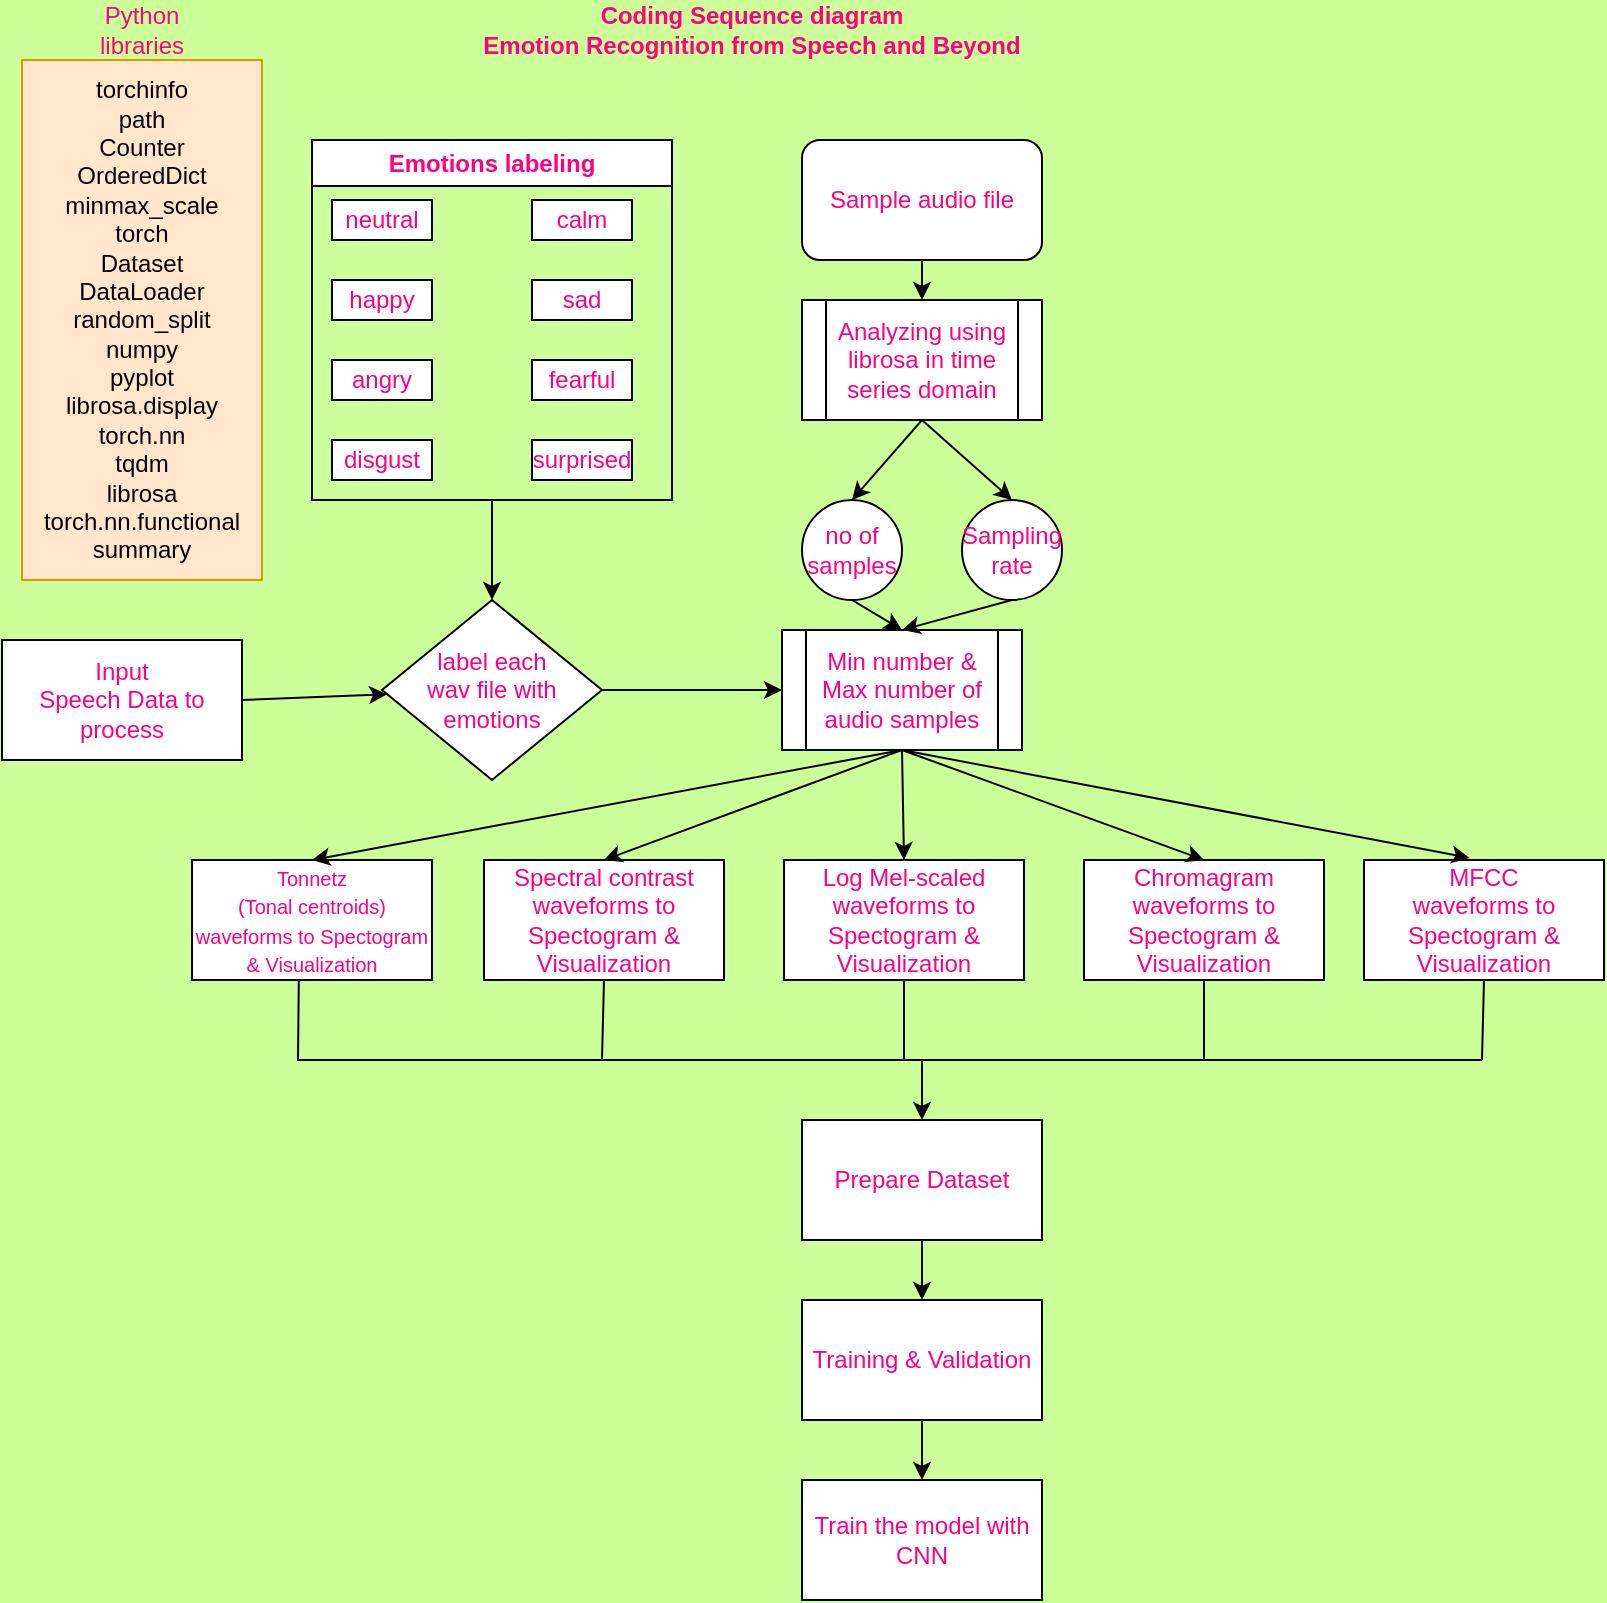 <mxfile version="20.7.3" type="device"><diagram id="kgpKYQtTHZ0yAKxKKP6v" name="Code Sequence"><mxGraphModel dx="1050" dy="483" grid="1" gridSize="10" guides="1" tooltips="1" connect="1" arrows="1" fold="1" page="1" pageScale="1" pageWidth="850" pageHeight="1100" background="#CCFF99" math="0" shadow="0"><root><mxCell id="0"/><mxCell id="1" parent="0"/><mxCell id="D3GCeVq3S6egyFwEp1K_-1" value="Coding Sequence diagram&lt;br&gt;Emotion Recognition from Speech and Beyond" style="text;html=1;strokeColor=none;fillColor=none;align=center;verticalAlign=middle;whiteSpace=wrap;rounded=0;fontStyle=1;fontColor=#FF0080;" vertex="1" parent="1"><mxGeometry x="260" y="20" width="290" height="30" as="geometry"/></mxCell><mxCell id="D3GCeVq3S6egyFwEp1K_-2" value="torchinfo &lt;br&gt;path &lt;br&gt;Counter &lt;br&gt;OrderedDict &lt;br&gt;minmax_scale &lt;br&gt;torch &lt;br&gt;Dataset &lt;br&gt;DataLoader &lt;br&gt;random_split &lt;br&gt;numpy &lt;br&gt;pyplot &lt;br&gt;librosa.display &lt;br&gt;torch.nn &lt;br&gt;tqdm &lt;br&gt;librosa torch.nn.functional &lt;br&gt;summary" style="rounded=0;whiteSpace=wrap;html=1;fillColor=#ffe6cc;strokeColor=#d79b00;" vertex="1" parent="1"><mxGeometry x="40" y="50" width="120" height="260" as="geometry"/></mxCell><mxCell id="D3GCeVq3S6egyFwEp1K_-3" value="Python libraries" style="text;html=1;strokeColor=none;fillColor=none;align=center;verticalAlign=middle;whiteSpace=wrap;rounded=0;fontColor=#FF0080;" vertex="1" parent="1"><mxGeometry x="70" y="20" width="60" height="30" as="geometry"/></mxCell><mxCell id="D3GCeVq3S6egyFwEp1K_-4" value="Input&lt;br&gt;Speech Data to process" style="rounded=0;whiteSpace=wrap;html=1;fontColor=#FF0080;" vertex="1" parent="1"><mxGeometry x="30" y="340" width="120" height="60" as="geometry"/></mxCell><mxCell id="D3GCeVq3S6egyFwEp1K_-5" value="Emotions labeling" style="swimlane;whiteSpace=wrap;html=1;fontColor=#FF0080;" vertex="1" parent="1"><mxGeometry x="185" y="90" width="180" height="180" as="geometry"/></mxCell><mxCell id="D3GCeVq3S6egyFwEp1K_-8" value="neutral" style="whiteSpace=wrap;html=1;fontColor=#FF0080;" vertex="1" parent="D3GCeVq3S6egyFwEp1K_-5"><mxGeometry x="10" y="30" width="50" height="20" as="geometry"/></mxCell><mxCell id="D3GCeVq3S6egyFwEp1K_-10" value="calm" style="whiteSpace=wrap;html=1;fontColor=#FF0080;" vertex="1" parent="D3GCeVq3S6egyFwEp1K_-5"><mxGeometry x="110" y="30" width="50" height="20" as="geometry"/></mxCell><mxCell id="D3GCeVq3S6egyFwEp1K_-11" value="happy" style="whiteSpace=wrap;html=1;fontColor=#FF0080;" vertex="1" parent="D3GCeVq3S6egyFwEp1K_-5"><mxGeometry x="10" y="70" width="50" height="20" as="geometry"/></mxCell><mxCell id="D3GCeVq3S6egyFwEp1K_-13" value="sad" style="whiteSpace=wrap;html=1;fontColor=#FF0080;" vertex="1" parent="D3GCeVq3S6egyFwEp1K_-5"><mxGeometry x="110" y="70" width="50" height="20" as="geometry"/></mxCell><mxCell id="D3GCeVq3S6egyFwEp1K_-14" value="angry" style="whiteSpace=wrap;html=1;fontColor=#FF0080;" vertex="1" parent="D3GCeVq3S6egyFwEp1K_-5"><mxGeometry x="10" y="110" width="50" height="20" as="geometry"/></mxCell><mxCell id="D3GCeVq3S6egyFwEp1K_-15" value="fearful" style="whiteSpace=wrap;html=1;fontColor=#FF0080;" vertex="1" parent="D3GCeVq3S6egyFwEp1K_-5"><mxGeometry x="110" y="110" width="50" height="20" as="geometry"/></mxCell><mxCell id="D3GCeVq3S6egyFwEp1K_-16" value="disgust" style="whiteSpace=wrap;html=1;fontColor=#FF0080;" vertex="1" parent="D3GCeVq3S6egyFwEp1K_-5"><mxGeometry x="10" y="150" width="50" height="20" as="geometry"/></mxCell><mxCell id="D3GCeVq3S6egyFwEp1K_-17" value="surprised" style="whiteSpace=wrap;html=1;fontColor=#FF0080;" vertex="1" parent="D3GCeVq3S6egyFwEp1K_-5"><mxGeometry x="110" y="150" width="50" height="20" as="geometry"/></mxCell><mxCell id="D3GCeVq3S6egyFwEp1K_-18" value="label each &lt;br&gt;wav file with &lt;br&gt;emotions" style="rhombus;whiteSpace=wrap;html=1;fontColor=#FF0080;" vertex="1" parent="1"><mxGeometry x="220" y="320" width="110" height="90" as="geometry"/></mxCell><mxCell id="D3GCeVq3S6egyFwEp1K_-19" value="" style="endArrow=classic;html=1;rounded=0;fontColor=#FF0080;exitX=1;exitY=0.5;exitDx=0;exitDy=0;" edge="1" parent="1" source="D3GCeVq3S6egyFwEp1K_-4" target="D3GCeVq3S6egyFwEp1K_-18"><mxGeometry width="50" height="50" relative="1" as="geometry"><mxPoint x="210" y="300" as="sourcePoint"/><mxPoint x="260" y="250" as="targetPoint"/></mxGeometry></mxCell><mxCell id="D3GCeVq3S6egyFwEp1K_-20" value="" style="endArrow=classic;html=1;rounded=0;fontColor=#FF0080;entryX=0.5;entryY=0;entryDx=0;entryDy=0;exitX=0.5;exitY=1;exitDx=0;exitDy=0;" edge="1" parent="1" source="D3GCeVq3S6egyFwEp1K_-5" target="D3GCeVq3S6egyFwEp1K_-18"><mxGeometry width="50" height="50" relative="1" as="geometry"><mxPoint x="250" y="270" as="sourcePoint"/><mxPoint x="260" y="250" as="targetPoint"/></mxGeometry></mxCell><mxCell id="D3GCeVq3S6egyFwEp1K_-21" value="Sample audio file" style="rounded=1;whiteSpace=wrap;html=1;fontColor=#FF0080;" vertex="1" parent="1"><mxGeometry x="430" y="90" width="120" height="60" as="geometry"/></mxCell><mxCell id="D3GCeVq3S6egyFwEp1K_-22" value="Min number &amp;amp; Max number of audio samples" style="shape=process;whiteSpace=wrap;html=1;backgroundOutline=1;fontColor=#FF0080;" vertex="1" parent="1"><mxGeometry x="420" y="335" width="120" height="60" as="geometry"/></mxCell><mxCell id="D3GCeVq3S6egyFwEp1K_-23" value="Analyzing using librosa in time series domain" style="shape=process;whiteSpace=wrap;html=1;backgroundOutline=1;fontColor=#FF0080;" vertex="1" parent="1"><mxGeometry x="430" y="170" width="120" height="60" as="geometry"/></mxCell><mxCell id="D3GCeVq3S6egyFwEp1K_-24" value="no of&lt;br&gt;samples" style="ellipse;whiteSpace=wrap;html=1;aspect=fixed;fontColor=#FF0080;" vertex="1" parent="1"><mxGeometry x="430" y="270" width="50" height="50" as="geometry"/></mxCell><mxCell id="D3GCeVq3S6egyFwEp1K_-25" value="Sampling&lt;br&gt;rate" style="ellipse;whiteSpace=wrap;html=1;aspect=fixed;fontColor=#FF0080;" vertex="1" parent="1"><mxGeometry x="510" y="270" width="50" height="50" as="geometry"/></mxCell><mxCell id="D3GCeVq3S6egyFwEp1K_-26" value="" style="endArrow=classic;html=1;rounded=0;fontColor=#FF0080;exitX=0.5;exitY=1;exitDx=0;exitDy=0;entryX=0.5;entryY=0;entryDx=0;entryDy=0;" edge="1" parent="1" source="D3GCeVq3S6egyFwEp1K_-23" target="D3GCeVq3S6egyFwEp1K_-24"><mxGeometry width="50" height="50" relative="1" as="geometry"><mxPoint x="210" y="300" as="sourcePoint"/><mxPoint x="260" y="250" as="targetPoint"/></mxGeometry></mxCell><mxCell id="D3GCeVq3S6egyFwEp1K_-27" value="" style="endArrow=classic;html=1;rounded=0;fontColor=#FF0080;exitX=0.5;exitY=1;exitDx=0;exitDy=0;entryX=0.5;entryY=0;entryDx=0;entryDy=0;" edge="1" parent="1" source="D3GCeVq3S6egyFwEp1K_-23" target="D3GCeVq3S6egyFwEp1K_-25"><mxGeometry width="50" height="50" relative="1" as="geometry"><mxPoint x="500" y="240" as="sourcePoint"/><mxPoint x="465" y="280" as="targetPoint"/></mxGeometry></mxCell><mxCell id="D3GCeVq3S6egyFwEp1K_-28" value="" style="endArrow=classic;html=1;rounded=0;fontColor=#FF0080;exitX=0.5;exitY=1;exitDx=0;exitDy=0;entryX=0.5;entryY=0;entryDx=0;entryDy=0;" edge="1" parent="1" source="D3GCeVq3S6egyFwEp1K_-21" target="D3GCeVq3S6egyFwEp1K_-23"><mxGeometry width="50" height="50" relative="1" as="geometry"><mxPoint x="500" y="240" as="sourcePoint"/><mxPoint x="545" y="280" as="targetPoint"/></mxGeometry></mxCell><mxCell id="D3GCeVq3S6egyFwEp1K_-29" value="" style="endArrow=classic;html=1;rounded=0;fontColor=#FF0080;exitX=1;exitY=0.5;exitDx=0;exitDy=0;entryX=0;entryY=0.5;entryDx=0;entryDy=0;" edge="1" parent="1" source="D3GCeVq3S6egyFwEp1K_-18" target="D3GCeVq3S6egyFwEp1K_-22"><mxGeometry width="50" height="50" relative="1" as="geometry"><mxPoint x="160" y="380" as="sourcePoint"/><mxPoint x="232.564" y="377.097" as="targetPoint"/></mxGeometry></mxCell><mxCell id="D3GCeVq3S6egyFwEp1K_-30" value="" style="endArrow=classic;html=1;rounded=0;fontColor=#FF0080;exitX=0.5;exitY=1;exitDx=0;exitDy=0;entryX=0.5;entryY=0;entryDx=0;entryDy=0;" edge="1" parent="1" source="D3GCeVq3S6egyFwEp1K_-24" target="D3GCeVq3S6egyFwEp1K_-22"><mxGeometry width="50" height="50" relative="1" as="geometry"><mxPoint x="340" y="375" as="sourcePoint"/><mxPoint x="430" y="375" as="targetPoint"/></mxGeometry></mxCell><mxCell id="D3GCeVq3S6egyFwEp1K_-31" value="" style="endArrow=classic;html=1;rounded=0;fontColor=#FF0080;exitX=0.5;exitY=1;exitDx=0;exitDy=0;entryX=0.5;entryY=0;entryDx=0;entryDy=0;" edge="1" parent="1" source="D3GCeVq3S6egyFwEp1K_-25" target="D3GCeVq3S6egyFwEp1K_-22"><mxGeometry width="50" height="50" relative="1" as="geometry"><mxPoint x="465" y="330" as="sourcePoint"/><mxPoint x="490" y="345" as="targetPoint"/></mxGeometry></mxCell><mxCell id="D3GCeVq3S6egyFwEp1K_-32" value="MFCC&lt;br&gt;waveforms to Spectogram &amp;amp; Visualization" style="rounded=0;whiteSpace=wrap;html=1;fontColor=#FF0080;" vertex="1" parent="1"><mxGeometry x="711" y="450" width="120" height="60" as="geometry"/></mxCell><mxCell id="D3GCeVq3S6egyFwEp1K_-33" value="" style="endArrow=classic;html=1;rounded=0;fontColor=#FF0080;exitX=0.5;exitY=1;exitDx=0;exitDy=0;entryX=0.44;entryY=-0.017;entryDx=0;entryDy=0;entryPerimeter=0;" edge="1" parent="1" source="D3GCeVq3S6egyFwEp1K_-22" target="D3GCeVq3S6egyFwEp1K_-32"><mxGeometry width="50" height="50" relative="1" as="geometry"><mxPoint x="210" y="280" as="sourcePoint"/><mxPoint x="260" y="230" as="targetPoint"/></mxGeometry></mxCell><mxCell id="D3GCeVq3S6egyFwEp1K_-34" value="Chromagram&lt;br&gt;waveforms to Spectogram &amp;amp; Visualization" style="rounded=0;whiteSpace=wrap;html=1;fontColor=#FF0080;" vertex="1" parent="1"><mxGeometry x="571" y="450" width="120" height="60" as="geometry"/></mxCell><mxCell id="D3GCeVq3S6egyFwEp1K_-35" value="" style="endArrow=classic;html=1;rounded=0;fontColor=#FF0080;exitX=0.5;exitY=1;exitDx=0;exitDy=0;entryX=0.5;entryY=0;entryDx=0;entryDy=0;" edge="1" parent="1" source="D3GCeVq3S6egyFwEp1K_-22" target="D3GCeVq3S6egyFwEp1K_-34"><mxGeometry width="50" height="50" relative="1" as="geometry"><mxPoint x="490" y="405" as="sourcePoint"/><mxPoint x="552.8" y="448.98" as="targetPoint"/></mxGeometry></mxCell><mxCell id="D3GCeVq3S6egyFwEp1K_-36" value="Log Mel-scaled&lt;br&gt;waveforms to Spectogram &amp;amp; Visualization" style="rounded=0;whiteSpace=wrap;html=1;fontColor=#FF0080;" vertex="1" parent="1"><mxGeometry x="421" y="450" width="120" height="60" as="geometry"/></mxCell><mxCell id="D3GCeVq3S6egyFwEp1K_-37" value="Spectral contrast&lt;br&gt;waveforms to Spectogram &amp;amp; Visualization" style="rounded=0;whiteSpace=wrap;html=1;fontColor=#FF0080;" vertex="1" parent="1"><mxGeometry x="271" y="450" width="120" height="60" as="geometry"/></mxCell><mxCell id="D3GCeVq3S6egyFwEp1K_-38" value="" style="endArrow=classic;html=1;rounded=0;fontColor=#FF0080;exitX=0.5;exitY=1;exitDx=0;exitDy=0;entryX=0.5;entryY=0;entryDx=0;entryDy=0;" edge="1" parent="1" source="D3GCeVq3S6egyFwEp1K_-22" target="D3GCeVq3S6egyFwEp1K_-36"><mxGeometry width="50" height="50" relative="1" as="geometry"><mxPoint x="210" y="280" as="sourcePoint"/><mxPoint x="260" y="230" as="targetPoint"/></mxGeometry></mxCell><mxCell id="D3GCeVq3S6egyFwEp1K_-39" value="" style="endArrow=classic;html=1;rounded=0;fontColor=#FF0080;entryX=0.5;entryY=0;entryDx=0;entryDy=0;exitX=0.5;exitY=1;exitDx=0;exitDy=0;" edge="1" parent="1" source="D3GCeVq3S6egyFwEp1K_-22" target="D3GCeVq3S6egyFwEp1K_-37"><mxGeometry width="50" height="50" relative="1" as="geometry"><mxPoint x="480" y="400" as="sourcePoint"/><mxPoint x="270" y="450" as="targetPoint"/></mxGeometry></mxCell><mxCell id="D3GCeVq3S6egyFwEp1K_-40" value="&lt;font style=&quot;font-size: 10px;&quot;&gt;Tonnetz &lt;br&gt;(Tonal centroids)&lt;br&gt;waveforms to Spectogram &amp;amp; Visualization&lt;/font&gt;" style="rounded=0;whiteSpace=wrap;html=1;fontColor=#FF0080;" vertex="1" parent="1"><mxGeometry x="125" y="450" width="120" height="60" as="geometry"/></mxCell><mxCell id="D3GCeVq3S6egyFwEp1K_-41" value="" style="endArrow=classic;html=1;rounded=0;fontColor=#FF0080;entryX=0.5;entryY=0;entryDx=0;entryDy=0;exitX=0.5;exitY=1;exitDx=0;exitDy=0;" edge="1" parent="1" source="D3GCeVq3S6egyFwEp1K_-22" target="D3GCeVq3S6egyFwEp1K_-40"><mxGeometry width="50" height="50" relative="1" as="geometry"><mxPoint x="480" y="400" as="sourcePoint"/><mxPoint x="266" y="450" as="targetPoint"/></mxGeometry></mxCell><mxCell id="D3GCeVq3S6egyFwEp1K_-42" value="Prepare Dataset" style="rounded=0;whiteSpace=wrap;html=1;fontColor=#FF0080;" vertex="1" parent="1"><mxGeometry x="430" y="580" width="120" height="60" as="geometry"/></mxCell><mxCell id="D3GCeVq3S6egyFwEp1K_-43" value="" style="endArrow=classic;html=1;rounded=0;fontColor=#FF0080;entryX=0.5;entryY=0;entryDx=0;entryDy=0;exitX=0.445;exitY=1.003;exitDx=0;exitDy=0;exitPerimeter=0;" edge="1" parent="1" source="D3GCeVq3S6egyFwEp1K_-40" target="D3GCeVq3S6egyFwEp1K_-42"><mxGeometry width="50" height="50" relative="1" as="geometry"><mxPoint x="490" y="405" as="sourcePoint"/><mxPoint x="195" y="460" as="targetPoint"/><Array as="points"><mxPoint x="178" y="550"/><mxPoint x="490" y="550"/></Array></mxGeometry></mxCell><mxCell id="D3GCeVq3S6egyFwEp1K_-44" value="" style="endArrow=none;html=1;rounded=0;fontSize=10;fontColor=#FF0080;exitX=0.5;exitY=1;exitDx=0;exitDy=0;" edge="1" parent="1" source="D3GCeVq3S6egyFwEp1K_-37"><mxGeometry width="50" height="50" relative="1" as="geometry"><mxPoint x="240" y="400" as="sourcePoint"/><mxPoint x="330" y="550" as="targetPoint"/></mxGeometry></mxCell><mxCell id="D3GCeVq3S6egyFwEp1K_-45" value="" style="endArrow=none;html=1;rounded=0;fontSize=10;fontColor=#FF0080;" edge="1" parent="1"><mxGeometry width="50" height="50" relative="1" as="geometry"><mxPoint x="490" y="550" as="sourcePoint"/><mxPoint x="770" y="550" as="targetPoint"/></mxGeometry></mxCell><mxCell id="D3GCeVq3S6egyFwEp1K_-46" value="" style="endArrow=none;html=1;rounded=0;fontSize=10;fontColor=#FF0080;exitX=0.5;exitY=1;exitDx=0;exitDy=0;" edge="1" parent="1" source="D3GCeVq3S6egyFwEp1K_-34"><mxGeometry width="50" height="50" relative="1" as="geometry"><mxPoint x="240" y="400" as="sourcePoint"/><mxPoint x="631" y="550" as="targetPoint"/></mxGeometry></mxCell><mxCell id="D3GCeVq3S6egyFwEp1K_-47" value="" style="endArrow=none;html=1;rounded=0;fontSize=10;fontColor=#FF0080;exitX=0.5;exitY=1;exitDx=0;exitDy=0;" edge="1" parent="1" source="D3GCeVq3S6egyFwEp1K_-36"><mxGeometry width="50" height="50" relative="1" as="geometry"><mxPoint x="641" y="520" as="sourcePoint"/><mxPoint x="481" y="550" as="targetPoint"/></mxGeometry></mxCell><mxCell id="D3GCeVq3S6egyFwEp1K_-48" value="" style="endArrow=none;html=1;rounded=0;fontSize=10;fontColor=#FF0080;exitX=0.5;exitY=1;exitDx=0;exitDy=0;" edge="1" parent="1" source="D3GCeVq3S6egyFwEp1K_-32"><mxGeometry width="50" height="50" relative="1" as="geometry"><mxPoint x="491" y="520" as="sourcePoint"/><mxPoint x="770" y="550" as="targetPoint"/></mxGeometry></mxCell><mxCell id="D3GCeVq3S6egyFwEp1K_-49" value="Training &amp;amp; Validation" style="rounded=0;whiteSpace=wrap;html=1;fontColor=#FF0080;" vertex="1" parent="1"><mxGeometry x="430" y="670" width="120" height="60" as="geometry"/></mxCell><mxCell id="D3GCeVq3S6egyFwEp1K_-50" value="Train the model with CNN" style="rounded=0;whiteSpace=wrap;html=1;fontColor=#FF0080;" vertex="1" parent="1"><mxGeometry x="430" y="760" width="120" height="60" as="geometry"/></mxCell><mxCell id="D3GCeVq3S6egyFwEp1K_-51" value="" style="endArrow=classic;html=1;rounded=0;fontSize=10;fontColor=#FF0080;exitX=0.5;exitY=1;exitDx=0;exitDy=0;" edge="1" parent="1" source="D3GCeVq3S6egyFwEp1K_-42" target="D3GCeVq3S6egyFwEp1K_-49"><mxGeometry width="50" height="50" relative="1" as="geometry"><mxPoint x="240" y="690" as="sourcePoint"/><mxPoint x="290" y="640" as="targetPoint"/></mxGeometry></mxCell><mxCell id="D3GCeVq3S6egyFwEp1K_-52" value="" style="endArrow=classic;html=1;rounded=0;fontSize=10;fontColor=#FF0080;exitX=0.5;exitY=1;exitDx=0;exitDy=0;entryX=0.5;entryY=0;entryDx=0;entryDy=0;" edge="1" parent="1" source="D3GCeVq3S6egyFwEp1K_-49" target="D3GCeVq3S6egyFwEp1K_-50"><mxGeometry width="50" height="50" relative="1" as="geometry"><mxPoint x="500" y="650" as="sourcePoint"/><mxPoint x="500" y="680" as="targetPoint"/></mxGeometry></mxCell></root></mxGraphModel></diagram></mxfile>
